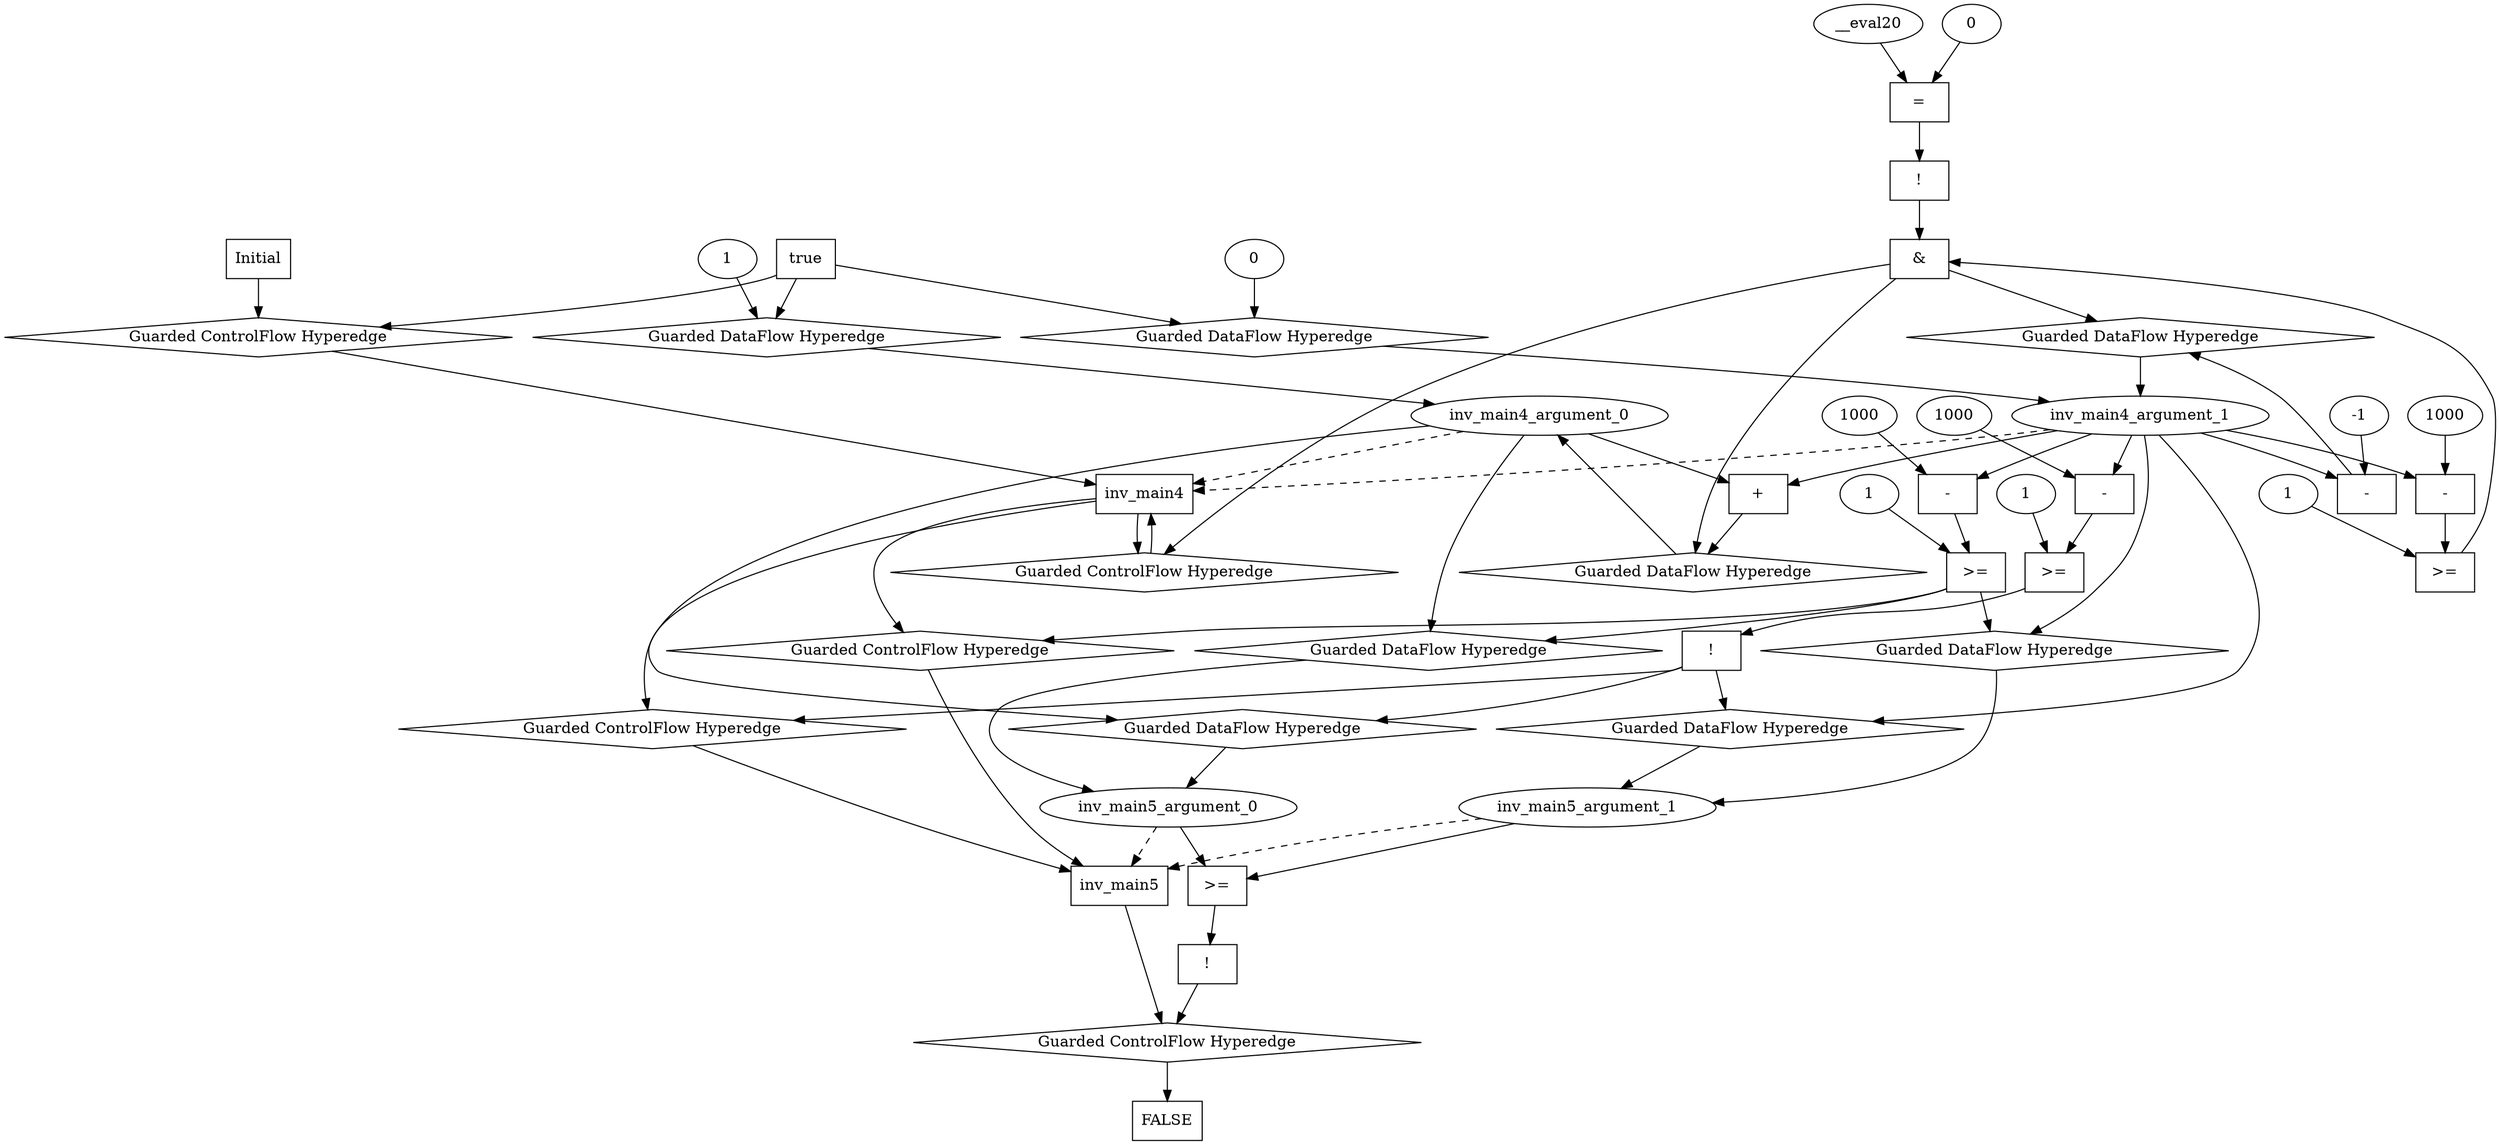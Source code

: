 digraph dag {
inv_main4 [label="inv_main4" shape="rect"];
inv_main5 [label="inv_main5" shape="rect"];
FALSE [label="FALSE" shape="rect"];
Initial [label="Initial" shape="rect"];
ControlFowHyperEdge_0 [label="Guarded ControlFlow Hyperedge" shape="diamond"];
Initial -> ControlFowHyperEdge_0[label=""]
ControlFowHyperEdge_0 -> inv_main4[label=""]
ControlFowHyperEdge_1 [label="Guarded ControlFlow Hyperedge" shape="diamond"];
inv_main4 -> ControlFowHyperEdge_1[label=""]
ControlFowHyperEdge_1 -> inv_main5[label=""]
ControlFowHyperEdge_2 [label="Guarded ControlFlow Hyperedge" shape="diamond"];
inv_main4 -> ControlFowHyperEdge_2[label=""]
ControlFowHyperEdge_2 -> inv_main5[label=""]
ControlFowHyperEdge_3 [label="Guarded ControlFlow Hyperedge" shape="diamond"];
inv_main4 -> ControlFowHyperEdge_3[label=""]
ControlFowHyperEdge_3 -> inv_main4[label=""]
ControlFowHyperEdge_4 [label="Guarded ControlFlow Hyperedge" shape="diamond"];
inv_main5 -> ControlFowHyperEdge_4[label=""]
ControlFowHyperEdge_4 -> FALSE[label=""]
inv_main4_argument_0 [label="inv_main4_argument_0" shape="oval"];
inv_main4_argument_0 -> inv_main4[label="" style="dashed"]
inv_main4_argument_1 [label="inv_main4_argument_1" shape="oval"];
inv_main4_argument_1 -> inv_main4[label="" style="dashed"]
inv_main5_argument_0 [label="inv_main5_argument_0" shape="oval"];
inv_main5_argument_0 -> inv_main5[label="" style="dashed"]
inv_main5_argument_1 [label="inv_main5_argument_1" shape="oval"];
inv_main5_argument_1 -> inv_main5[label="" style="dashed"]

true_0 [label="true" shape="rect"];
true_0->ControlFowHyperEdge_0 [label=""];
xxxinv_main4___Initial_0xxxdataFlow_0_node_0 [label="1"];

xxxinv_main4___Initial_0xxxdataFlow_0_node_0->DataFowHyperEdge_0_inv_main4_argument_0 [label=""];
xxxinv_main4___Initial_0xxxdataFlow1_node_0 [label="0"];

xxxinv_main4___Initial_0xxxdataFlow1_node_0->DataFowHyperEdge_0_inv_main4_argument_1 [label=""];
xxxinv_main5___inv_main4_1xxxguard_0_node_0 [label="!" shape="rect"];
xxxinv_main5___inv_main4_1xxxguard_0_node_1 [label=">=" shape="rect"];
xxxinv_main5___inv_main4_1xxxguard_0_node_2 [label="-" shape="rect"];
xxxinv_main5___inv_main4_1xxxguard_0_node_3 [label="1000"];
xxxinv_main5___inv_main4_1xxxguard_0_node_5 [label="1"];
xxxinv_main5___inv_main4_1xxxguard_0_node_1->xxxinv_main5___inv_main4_1xxxguard_0_node_0
xxxinv_main5___inv_main4_1xxxguard_0_node_2->xxxinv_main5___inv_main4_1xxxguard_0_node_1
xxxinv_main5___inv_main4_1xxxguard_0_node_5->xxxinv_main5___inv_main4_1xxxguard_0_node_1
xxxinv_main5___inv_main4_1xxxguard_0_node_3->xxxinv_main5___inv_main4_1xxxguard_0_node_2
inv_main4_argument_1->xxxinv_main5___inv_main4_1xxxguard_0_node_2

xxxinv_main5___inv_main4_1xxxguard_0_node_0->ControlFowHyperEdge_1 [label=""];
xxxinv_main5___inv_main4_2xxxguard_0_node_0 [label=">=" shape="rect"];
xxxinv_main5___inv_main4_2xxxguard_0_node_1 [label="-" shape="rect"];
xxxinv_main5___inv_main4_2xxxguard_0_node_2 [label="1000"];
xxxinv_main5___inv_main4_2xxxguard_0_node_4 [label="1"];
xxxinv_main5___inv_main4_2xxxguard_0_node_1->xxxinv_main5___inv_main4_2xxxguard_0_node_0
xxxinv_main5___inv_main4_2xxxguard_0_node_4->xxxinv_main5___inv_main4_2xxxguard_0_node_0
xxxinv_main5___inv_main4_2xxxguard_0_node_2->xxxinv_main5___inv_main4_2xxxguard_0_node_1
inv_main4_argument_1->xxxinv_main5___inv_main4_2xxxguard_0_node_1

xxxinv_main5___inv_main4_2xxxguard_0_node_0->ControlFowHyperEdge_2 [label=""];
xxxinv_main4___inv_main4_3xxx_and [label="&" shape="rect"];
xxxinv_main4___inv_main4_3xxxguard_0_node_0 [label="!" shape="rect"];
xxxinv_main4___inv_main4_3xxxguard_0_node_1 [label="=" shape="rect"];
xxxinv_main4___inv_main4_3xxxguard_0_node_2 [label="__eval20"];
xxxinv_main4___inv_main4_3xxxguard_0_node_3 [label="0"];
xxxinv_main4___inv_main4_3xxxguard_0_node_1->xxxinv_main4___inv_main4_3xxxguard_0_node_0
xxxinv_main4___inv_main4_3xxxguard_0_node_2->xxxinv_main4___inv_main4_3xxxguard_0_node_1
xxxinv_main4___inv_main4_3xxxguard_0_node_3->xxxinv_main4___inv_main4_3xxxguard_0_node_1

xxxinv_main4___inv_main4_3xxxguard_0_node_0->xxxinv_main4___inv_main4_3xxx_and [label=""];
xxxinv_main4___inv_main4_3xxxguard1_node_0 [label=">=" shape="rect"];
xxxinv_main4___inv_main4_3xxxguard1_node_1 [label="-" shape="rect"];
xxxinv_main4___inv_main4_3xxxguard1_node_2 [label="1000"];
xxxinv_main4___inv_main4_3xxxguard1_node_4 [label="1"];
xxxinv_main4___inv_main4_3xxxguard1_node_1->xxxinv_main4___inv_main4_3xxxguard1_node_0
xxxinv_main4___inv_main4_3xxxguard1_node_4->xxxinv_main4___inv_main4_3xxxguard1_node_0
xxxinv_main4___inv_main4_3xxxguard1_node_2->xxxinv_main4___inv_main4_3xxxguard1_node_1
inv_main4_argument_1->xxxinv_main4___inv_main4_3xxxguard1_node_1

xxxinv_main4___inv_main4_3xxxguard1_node_0->xxxinv_main4___inv_main4_3xxx_and [label=""];
xxxinv_main4___inv_main4_3xxx_and->ControlFowHyperEdge_3 [label=""];
xxxinv_main4___inv_main4_3xxxdataFlow_0_node_0 [label="+" shape="rect"];
inv_main4_argument_0->xxxinv_main4___inv_main4_3xxxdataFlow_0_node_0
inv_main4_argument_1->xxxinv_main4___inv_main4_3xxxdataFlow_0_node_0

xxxinv_main4___inv_main4_3xxxdataFlow_0_node_0->DataFowHyperEdge_3_inv_main4_argument_0 [label=""];
xxxinv_main4___inv_main4_3xxxdataFlow1_node_0 [label="-" shape="rect"];
xxxinv_main4___inv_main4_3xxxdataFlow1_node_2 [label="-1"];
inv_main4_argument_1->xxxinv_main4___inv_main4_3xxxdataFlow1_node_0
xxxinv_main4___inv_main4_3xxxdataFlow1_node_2->xxxinv_main4___inv_main4_3xxxdataFlow1_node_0

xxxinv_main4___inv_main4_3xxxdataFlow1_node_0->DataFowHyperEdge_3_inv_main4_argument_1 [label=""];
xxxFALSE___inv_main5_4xxxguard_0_node_0 [label="!" shape="rect"];
xxxFALSE___inv_main5_4xxxguard_0_node_1 [label=">=" shape="rect"];
xxxFALSE___inv_main5_4xxxguard_0_node_1->xxxFALSE___inv_main5_4xxxguard_0_node_0
inv_main5_argument_0->xxxFALSE___inv_main5_4xxxguard_0_node_1
inv_main5_argument_1->xxxFALSE___inv_main5_4xxxguard_0_node_1

xxxFALSE___inv_main5_4xxxguard_0_node_0->ControlFowHyperEdge_4 [label=""];
DataFowHyperEdge_0_inv_main4_argument_0 [label="Guarded DataFlow Hyperedge" shape="diamond"];
DataFowHyperEdge_0_inv_main4_argument_0 -> inv_main4_argument_0[label=""]
true_0->DataFowHyperEdge_0_inv_main4_argument_0 [label=""];
DataFowHyperEdge_0_inv_main4_argument_1 [label="Guarded DataFlow Hyperedge" shape="diamond"];
DataFowHyperEdge_0_inv_main4_argument_1 -> inv_main4_argument_1[label=""]
true_0->DataFowHyperEdge_0_inv_main4_argument_1 [label=""];
DataFowHyperEdge_1_inv_main5_argument_0 [label="Guarded DataFlow Hyperedge" shape="diamond"];
DataFowHyperEdge_1_inv_main5_argument_0 -> inv_main5_argument_0[label=""]
xxxinv_main5___inv_main4_1xxxguard_0_node_0 -> DataFowHyperEdge_1_inv_main5_argument_0[label=""]
DataFowHyperEdge_1_inv_main5_argument_1 [label="Guarded DataFlow Hyperedge" shape="diamond"];
DataFowHyperEdge_1_inv_main5_argument_1 -> inv_main5_argument_1[label=""]
xxxinv_main5___inv_main4_1xxxguard_0_node_0 -> DataFowHyperEdge_1_inv_main5_argument_1[label=""]
DataFowHyperEdge_2_inv_main5_argument_0 [label="Guarded DataFlow Hyperedge" shape="diamond"];
DataFowHyperEdge_2_inv_main5_argument_0 -> inv_main5_argument_0[label=""]
xxxinv_main5___inv_main4_2xxxguard_0_node_0 -> DataFowHyperEdge_2_inv_main5_argument_0[label=""]
DataFowHyperEdge_2_inv_main5_argument_1 [label="Guarded DataFlow Hyperedge" shape="diamond"];
DataFowHyperEdge_2_inv_main5_argument_1 -> inv_main5_argument_1[label=""]
xxxinv_main5___inv_main4_2xxxguard_0_node_0 -> DataFowHyperEdge_2_inv_main5_argument_1[label=""]
DataFowHyperEdge_3_inv_main4_argument_0 [label="Guarded DataFlow Hyperedge" shape="diamond"];
DataFowHyperEdge_3_inv_main4_argument_0 -> inv_main4_argument_0[label=""]
xxxinv_main4___inv_main4_3xxx_and -> DataFowHyperEdge_3_inv_main4_argument_0[label=""]
DataFowHyperEdge_3_inv_main4_argument_1 [label="Guarded DataFlow Hyperedge" shape="diamond"];
DataFowHyperEdge_3_inv_main4_argument_1 -> inv_main4_argument_1[label=""]
xxxinv_main4___inv_main4_3xxx_and -> DataFowHyperEdge_3_inv_main4_argument_1[label=""]
inv_main4_argument_0 -> DataFowHyperEdge_1_inv_main5_argument_0[label=""]
inv_main4_argument_1 -> DataFowHyperEdge_1_inv_main5_argument_1[label=""]
inv_main4_argument_0 -> DataFowHyperEdge_2_inv_main5_argument_0[label=""]
inv_main4_argument_1 -> DataFowHyperEdge_2_inv_main5_argument_1[label=""]
}
